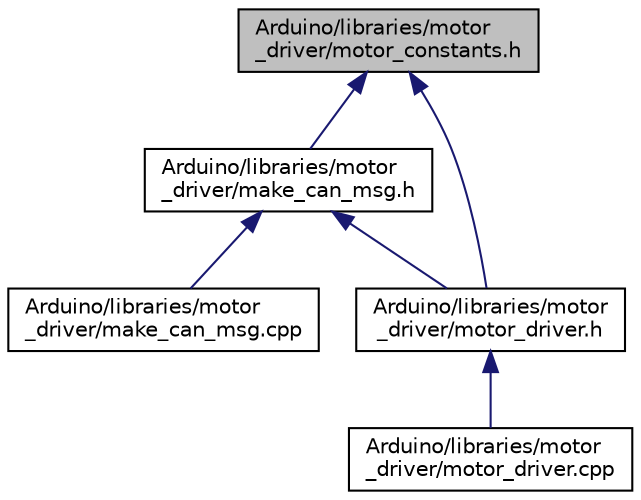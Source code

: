 digraph "Arduino/libraries/motor_driver/motor_constants.h"
{
 // LATEX_PDF_SIZE
  edge [fontname="Helvetica",fontsize="10",labelfontname="Helvetica",labelfontsize="10"];
  node [fontname="Helvetica",fontsize="10",shape=record];
  Node1 [label="Arduino/libraries/motor\l_driver/motor_constants.h",height=0.2,width=0.4,color="black", fillcolor="grey75", style="filled", fontcolor="black",tooltip=" "];
  Node1 -> Node2 [dir="back",color="midnightblue",fontsize="10",style="solid"];
  Node2 [label="Arduino/libraries/motor\l_driver/make_can_msg.h",height=0.2,width=0.4,color="black", fillcolor="white", style="filled",URL="$make__can__msg_8h.html",tooltip=" "];
  Node2 -> Node3 [dir="back",color="midnightblue",fontsize="10",style="solid"];
  Node3 [label="Arduino/libraries/motor\l_driver/make_can_msg.cpp",height=0.2,width=0.4,color="black", fillcolor="white", style="filled",URL="$make__can__msg_8cpp.html",tooltip=" "];
  Node2 -> Node4 [dir="back",color="midnightblue",fontsize="10",style="solid"];
  Node4 [label="Arduino/libraries/motor\l_driver/motor_driver.h",height=0.2,width=0.4,color="black", fillcolor="white", style="filled",URL="$motor__driver_8h.html",tooltip=" "];
  Node4 -> Node5 [dir="back",color="midnightblue",fontsize="10",style="solid"];
  Node5 [label="Arduino/libraries/motor\l_driver/motor_driver.cpp",height=0.2,width=0.4,color="black", fillcolor="white", style="filled",URL="$motor__driver_8cpp.html",tooltip=" "];
  Node1 -> Node4 [dir="back",color="midnightblue",fontsize="10",style="solid"];
}
